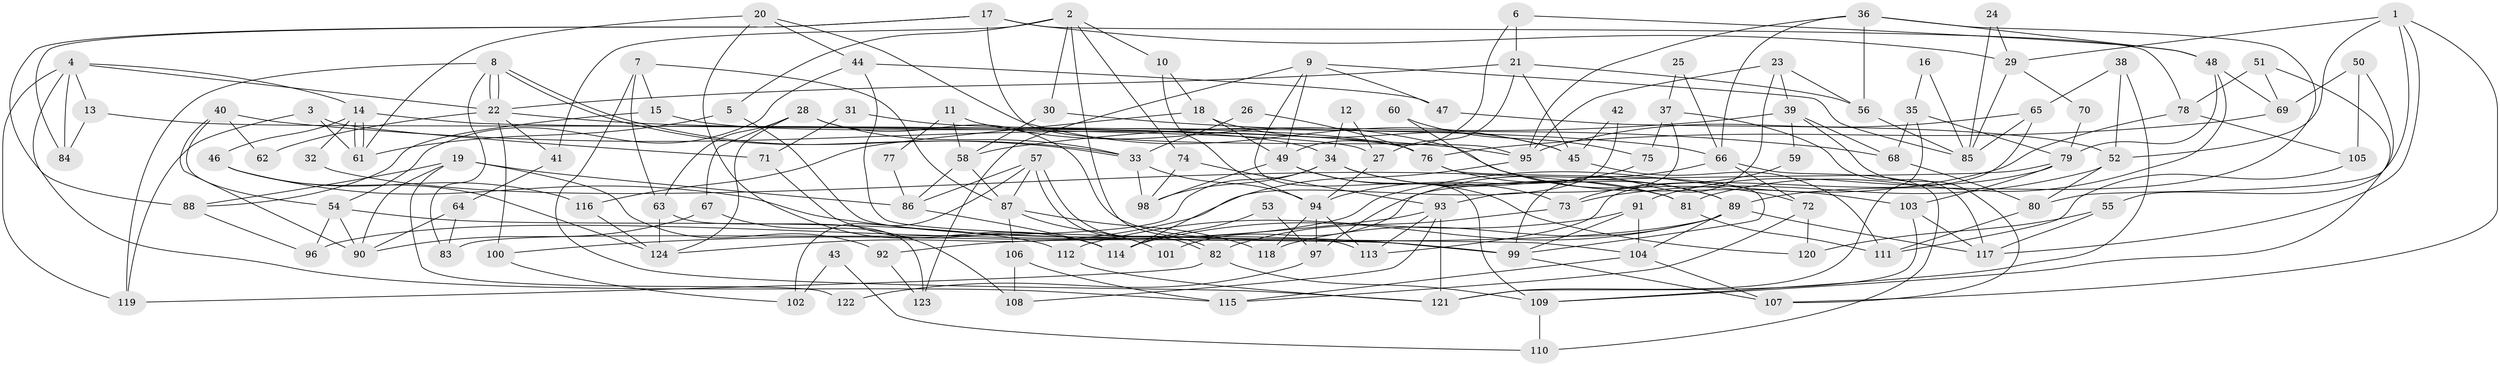 // coarse degree distribution, {7: 0.16455696202531644, 5: 0.13924050632911392, 3: 0.25316455696202533, 6: 0.0759493670886076, 10: 0.02531645569620253, 4: 0.1518987341772152, 2: 0.08860759493670886, 8: 0.0759493670886076, 11: 0.012658227848101266, 9: 0.012658227848101266}
// Generated by graph-tools (version 1.1) at 2025/52/02/27/25 19:52:06]
// undirected, 124 vertices, 248 edges
graph export_dot {
graph [start="1"]
  node [color=gray90,style=filled];
  1;
  2;
  3;
  4;
  5;
  6;
  7;
  8;
  9;
  10;
  11;
  12;
  13;
  14;
  15;
  16;
  17;
  18;
  19;
  20;
  21;
  22;
  23;
  24;
  25;
  26;
  27;
  28;
  29;
  30;
  31;
  32;
  33;
  34;
  35;
  36;
  37;
  38;
  39;
  40;
  41;
  42;
  43;
  44;
  45;
  46;
  47;
  48;
  49;
  50;
  51;
  52;
  53;
  54;
  55;
  56;
  57;
  58;
  59;
  60;
  61;
  62;
  63;
  64;
  65;
  66;
  67;
  68;
  69;
  70;
  71;
  72;
  73;
  74;
  75;
  76;
  77;
  78;
  79;
  80;
  81;
  82;
  83;
  84;
  85;
  86;
  87;
  88;
  89;
  90;
  91;
  92;
  93;
  94;
  95;
  96;
  97;
  98;
  99;
  100;
  101;
  102;
  103;
  104;
  105;
  106;
  107;
  108;
  109;
  110;
  111;
  112;
  113;
  114;
  115;
  116;
  117;
  118;
  119;
  120;
  121;
  122;
  123;
  124;
  1 -- 52;
  1 -- 29;
  1 -- 80;
  1 -- 107;
  1 -- 117;
  2 -- 74;
  2 -- 30;
  2 -- 5;
  2 -- 10;
  2 -- 41;
  2 -- 113;
  3 -- 119;
  3 -- 61;
  3 -- 71;
  4 -- 14;
  4 -- 84;
  4 -- 13;
  4 -- 22;
  4 -- 115;
  4 -- 119;
  5 -- 99;
  5 -- 61;
  6 -- 49;
  6 -- 21;
  6 -- 48;
  7 -- 63;
  7 -- 121;
  7 -- 15;
  7 -- 87;
  8 -- 33;
  8 -- 33;
  8 -- 22;
  8 -- 22;
  8 -- 83;
  8 -- 119;
  9 -- 47;
  9 -- 49;
  9 -- 85;
  9 -- 109;
  9 -- 123;
  10 -- 94;
  10 -- 18;
  11 -- 103;
  11 -- 58;
  11 -- 77;
  12 -- 27;
  12 -- 34;
  13 -- 76;
  13 -- 84;
  14 -- 46;
  14 -- 61;
  14 -- 61;
  14 -- 27;
  14 -- 32;
  15 -- 88;
  15 -- 34;
  16 -- 35;
  16 -- 85;
  17 -- 78;
  17 -- 95;
  17 -- 29;
  17 -- 84;
  17 -- 88;
  18 -- 49;
  18 -- 45;
  18 -- 116;
  19 -- 86;
  19 -- 90;
  19 -- 88;
  19 -- 92;
  19 -- 122;
  20 -- 114;
  20 -- 61;
  20 -- 44;
  20 -- 45;
  21 -- 45;
  21 -- 22;
  21 -- 27;
  21 -- 56;
  22 -- 41;
  22 -- 62;
  22 -- 66;
  22 -- 100;
  23 -- 56;
  23 -- 99;
  23 -- 39;
  23 -- 95;
  24 -- 29;
  24 -- 85;
  25 -- 37;
  25 -- 66;
  26 -- 76;
  26 -- 33;
  27 -- 94;
  28 -- 63;
  28 -- 99;
  28 -- 33;
  28 -- 67;
  28 -- 124;
  29 -- 85;
  29 -- 70;
  30 -- 68;
  30 -- 58;
  31 -- 71;
  31 -- 76;
  32 -- 81;
  33 -- 94;
  33 -- 98;
  34 -- 81;
  34 -- 83;
  34 -- 89;
  34 -- 98;
  35 -- 68;
  35 -- 121;
  35 -- 79;
  36 -- 89;
  36 -- 56;
  36 -- 48;
  36 -- 66;
  36 -- 95;
  37 -- 117;
  37 -- 93;
  37 -- 75;
  38 -- 109;
  38 -- 65;
  38 -- 52;
  39 -- 107;
  39 -- 58;
  39 -- 59;
  39 -- 68;
  40 -- 90;
  40 -- 95;
  40 -- 54;
  40 -- 62;
  41 -- 64;
  42 -- 45;
  42 -- 124;
  43 -- 110;
  43 -- 102;
  44 -- 54;
  44 -- 47;
  44 -- 104;
  45 -- 111;
  46 -- 99;
  46 -- 116;
  46 -- 124;
  47 -- 52;
  48 -- 69;
  48 -- 79;
  48 -- 81;
  49 -- 98;
  49 -- 120;
  49 -- 73;
  50 -- 69;
  50 -- 105;
  50 -- 55;
  51 -- 109;
  51 -- 69;
  51 -- 78;
  52 -- 73;
  52 -- 80;
  53 -- 114;
  53 -- 97;
  54 -- 112;
  54 -- 90;
  54 -- 96;
  55 -- 117;
  55 -- 120;
  56 -- 85;
  57 -- 87;
  57 -- 82;
  57 -- 82;
  57 -- 86;
  57 -- 102;
  58 -- 86;
  58 -- 87;
  59 -- 73;
  60 -- 75;
  60 -- 72;
  63 -- 124;
  63 -- 123;
  64 -- 83;
  64 -- 90;
  65 -- 95;
  65 -- 113;
  65 -- 85;
  66 -- 72;
  66 -- 97;
  66 -- 110;
  67 -- 90;
  67 -- 108;
  68 -- 80;
  69 -- 76;
  70 -- 79;
  71 -- 114;
  72 -- 115;
  72 -- 120;
  73 -- 82;
  74 -- 98;
  74 -- 93;
  75 -- 94;
  76 -- 99;
  76 -- 89;
  77 -- 86;
  78 -- 96;
  78 -- 105;
  79 -- 91;
  79 -- 101;
  79 -- 103;
  80 -- 111;
  81 -- 111;
  82 -- 119;
  82 -- 109;
  86 -- 114;
  87 -- 101;
  87 -- 106;
  87 -- 118;
  88 -- 96;
  89 -- 118;
  89 -- 92;
  89 -- 104;
  89 -- 114;
  89 -- 117;
  91 -- 104;
  91 -- 99;
  91 -- 112;
  92 -- 123;
  93 -- 113;
  93 -- 108;
  93 -- 100;
  93 -- 121;
  94 -- 97;
  94 -- 113;
  94 -- 118;
  95 -- 114;
  97 -- 122;
  99 -- 107;
  100 -- 102;
  103 -- 117;
  103 -- 121;
  104 -- 107;
  104 -- 115;
  105 -- 111;
  106 -- 115;
  106 -- 108;
  109 -- 110;
  112 -- 121;
  116 -- 124;
}
